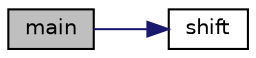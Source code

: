 digraph "main"
{
 // LATEX_PDF_SIZE
  edge [fontname="Helvetica",fontsize="10",labelfontname="Helvetica",labelfontsize="10"];
  node [fontname="Helvetica",fontsize="10",shape=record];
  rankdir="LR";
  Node1 [label="main",height=0.2,width=0.4,color="black", fillcolor="grey75", style="filled", fontcolor="black",tooltip="main функція, викликає функцію shift декілька раз"];
  Node1 -> Node2 [color="midnightblue",fontsize="10",style="solid",fontname="Helvetica"];
  Node2 [label="shift",height=0.2,width=0.4,color="black", fillcolor="white", style="filled",URL="$remakelab65_8c.html#ae386d5adf6334c306ef4390867755362",tooltip="Функція, що зрушає массиву Н * Н вліво\"."];
}

